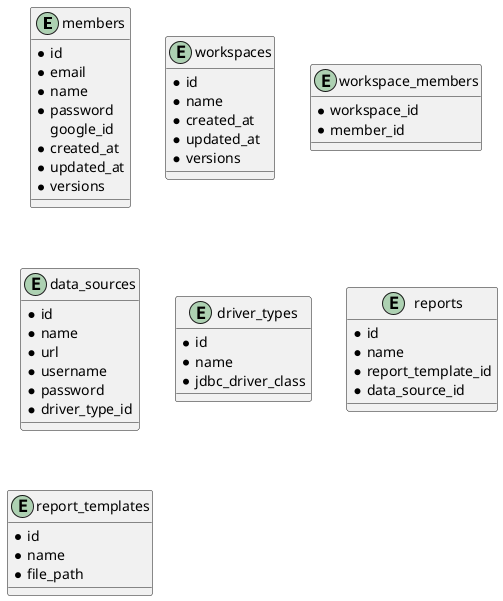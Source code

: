 @startuml

entity members {
  * id
  * email
  * name
  * password
    google_id
  * created_at
  * updated_at
  * versions
}

entity workspaces {
  * id
  * name
  * created_at
  * updated_at
  * versions
}

entity workspace_members {
  * workspace_id
  * member_id
}

entity data_sources {
  * id
  * name
  * url
  * username
  * password
  * driver_type_id
}

entity driver_types {
  * id
  * name
  * jdbc_driver_class
}

entity reports {
  * id
  * name
  * report_template_id
  * data_source_id
}

entity report_templates {
  * id
  * name
  * file_path
}

@enduml
